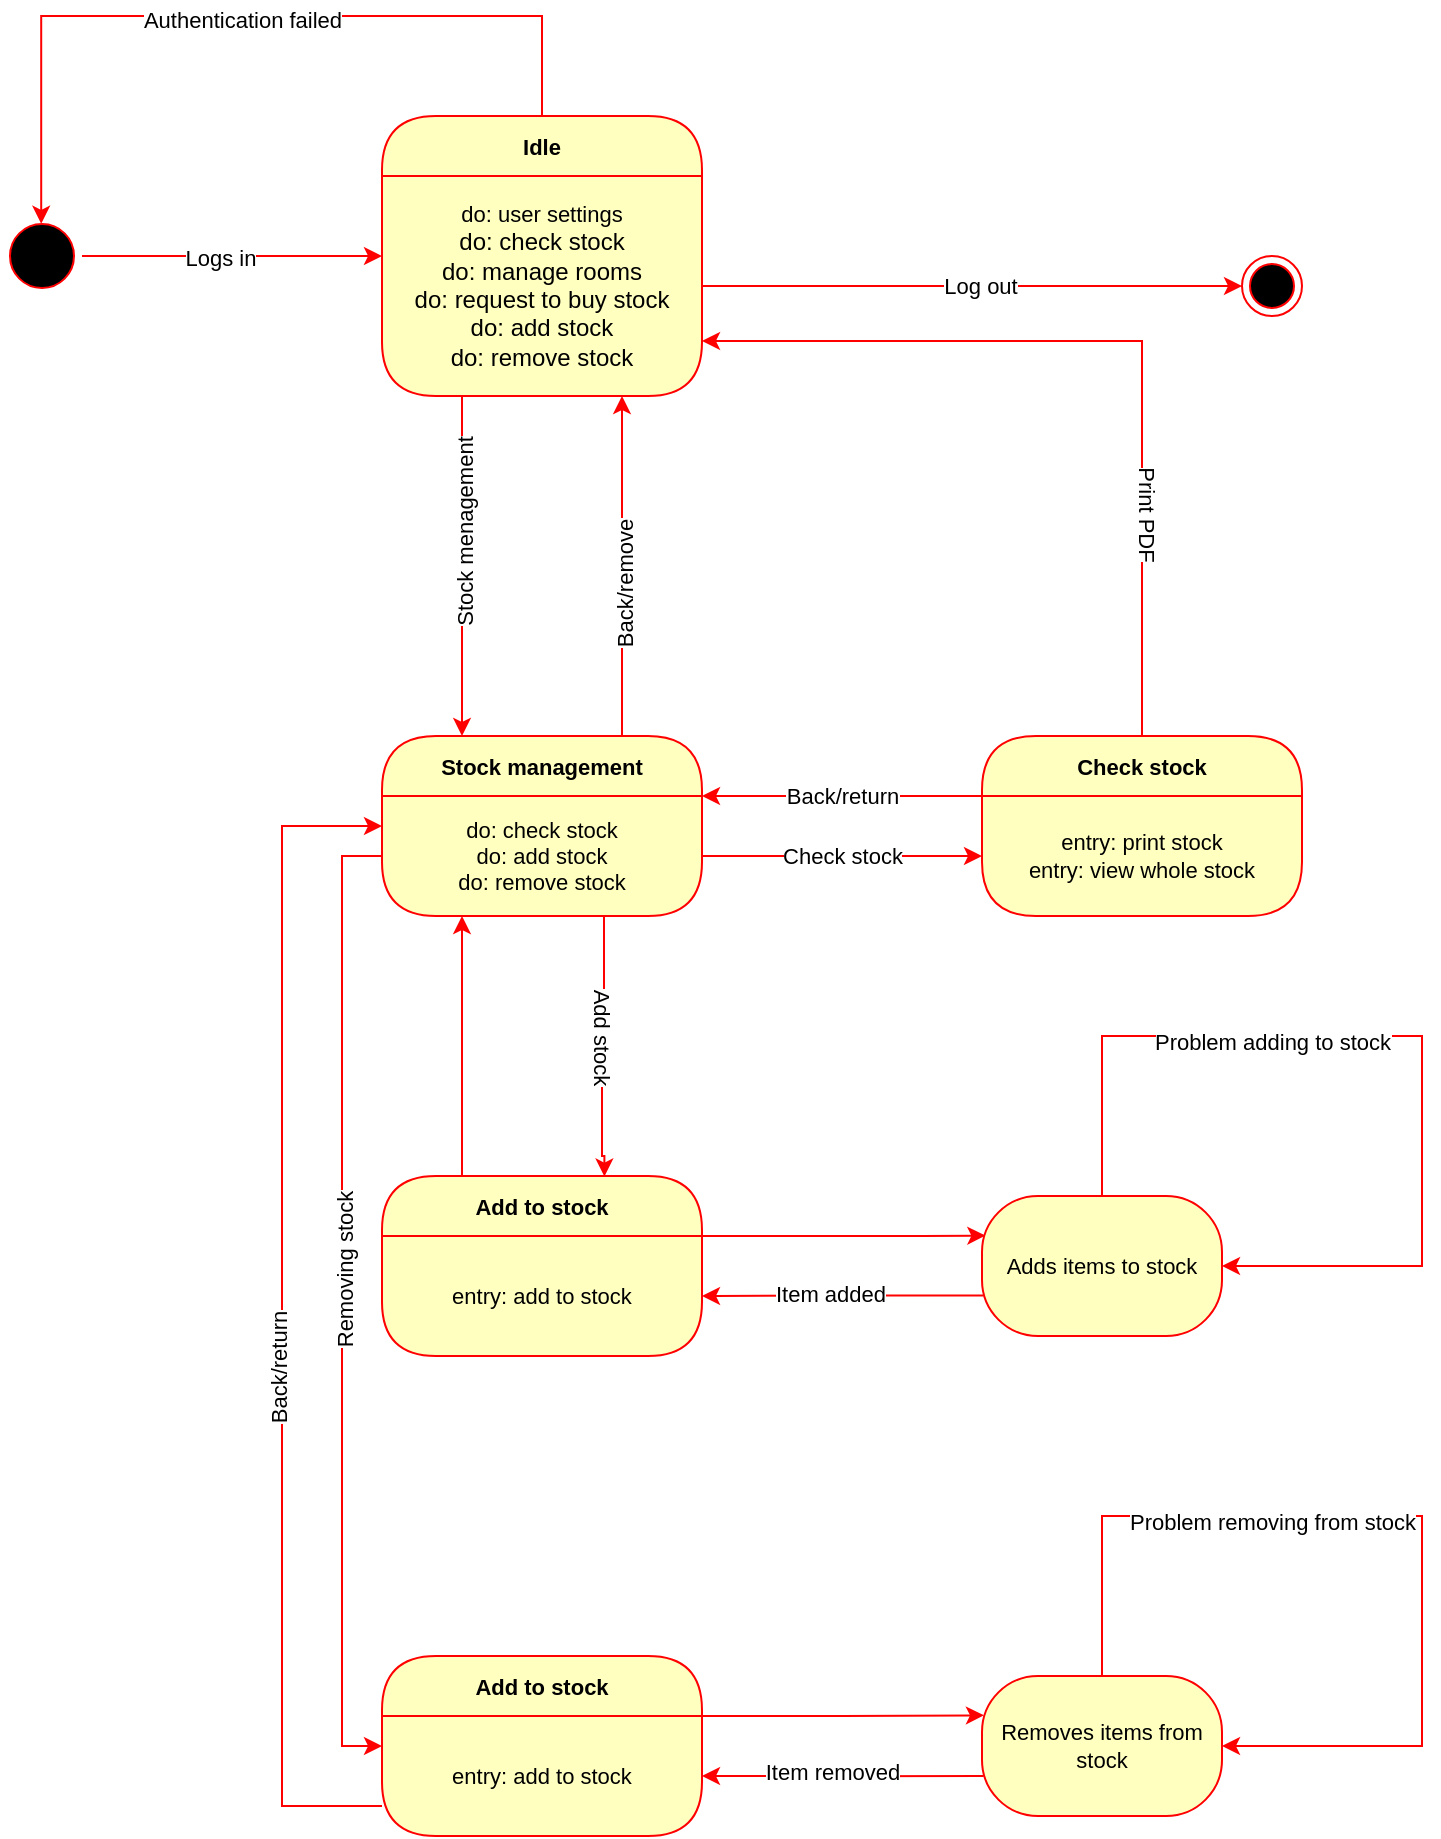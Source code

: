 <mxfile version="20.8.10" type="github">
  <diagram name="Page-1" id="5ZtucSBMowkVCui78OgP">
    <mxGraphModel dx="1050" dy="585" grid="1" gridSize="10" guides="1" tooltips="1" connect="1" arrows="1" fold="1" page="1" pageScale="1" pageWidth="850" pageHeight="1100" math="0" shadow="0">
      <root>
        <mxCell id="0" />
        <mxCell id="1" parent="0" />
        <mxCell id="t4ZMeDfeBf2ha58WEST4-3" style="edgeStyle=orthogonalEdgeStyle;rounded=0;orthogonalLoop=1;jettySize=auto;html=1;strokeColor=#FF0000;exitX=1;exitY=0.5;exitDx=0;exitDy=0;" parent="1" source="t4ZMeDfeBf2ha58WEST4-1" edge="1">
          <mxGeometry relative="1" as="geometry">
            <mxPoint x="270" y="130" as="targetPoint" />
            <mxPoint x="120" y="130" as="sourcePoint" />
          </mxGeometry>
        </mxCell>
        <mxCell id="t4ZMeDfeBf2ha58WEST4-8" value="Logs in" style="edgeLabel;html=1;align=center;verticalAlign=middle;resizable=0;points=[];fontSize=11;fontFamily=Helvetica;fontColor=default;" parent="t4ZMeDfeBf2ha58WEST4-3" vertex="1" connectable="0">
          <mxGeometry x="-0.086" y="-1" relative="1" as="geometry">
            <mxPoint as="offset" />
          </mxGeometry>
        </mxCell>
        <mxCell id="t4ZMeDfeBf2ha58WEST4-1" value="" style="ellipse;html=1;shape=startState;fillColor=#000000;strokeColor=#ff0000;" parent="1" vertex="1">
          <mxGeometry x="80" y="110" width="40" height="40" as="geometry" />
        </mxCell>
        <mxCell id="t4ZMeDfeBf2ha58WEST4-10" style="edgeStyle=orthogonalEdgeStyle;shape=connector;rounded=0;orthogonalLoop=1;jettySize=auto;html=1;exitX=0.5;exitY=0;exitDx=0;exitDy=0;labelBackgroundColor=default;strokeColor=#FF0000;fontFamily=Helvetica;fontSize=11;fontColor=default;endArrow=classic;entryX=0.49;entryY=0.098;entryDx=0;entryDy=0;entryPerimeter=0;" parent="1" source="t4ZMeDfeBf2ha58WEST4-5" target="t4ZMeDfeBf2ha58WEST4-1" edge="1">
          <mxGeometry relative="1" as="geometry">
            <mxPoint x="350" as="targetPoint" />
            <Array as="points">
              <mxPoint x="350" y="10" />
              <mxPoint x="100" y="10" />
            </Array>
          </mxGeometry>
        </mxCell>
        <mxCell id="t4ZMeDfeBf2ha58WEST4-11" value="Authentication failed" style="edgeLabel;html=1;align=center;verticalAlign=middle;resizable=0;points=[];fontSize=11;fontFamily=Helvetica;fontColor=default;" parent="t4ZMeDfeBf2ha58WEST4-10" vertex="1" connectable="0">
          <mxGeometry x="-0.009" y="2" relative="1" as="geometry">
            <mxPoint as="offset" />
          </mxGeometry>
        </mxCell>
        <mxCell id="t4ZMeDfeBf2ha58WEST4-5" value="Idle" style="swimlane;fontStyle=1;align=center;verticalAlign=middle;childLayout=stackLayout;horizontal=1;startSize=30;horizontalStack=0;resizeParent=0;resizeLast=1;container=0;fontColor=#000000;collapsible=0;rounded=1;arcSize=30;strokeColor=#ff0000;fillColor=#ffffc0;swimlaneFillColor=#ffffc0;dropTarget=0;fontFamily=Helvetica;fontSize=11;" parent="1" vertex="1">
          <mxGeometry x="270" y="60" width="160" height="140" as="geometry" />
        </mxCell>
        <mxCell id="t4ZMeDfeBf2ha58WEST4-6" value="do: user settings&lt;br style=&quot;border-color: var(--border-color); font-size: 12px;&quot;&gt;&lt;span style=&quot;font-size: 12px;&quot;&gt;do: check stock&lt;/span&gt;&lt;br style=&quot;border-color: var(--border-color); font-size: 12px;&quot;&gt;&lt;span style=&quot;font-size: 12px;&quot;&gt;do: manage rooms&lt;/span&gt;&lt;br style=&quot;border-color: var(--border-color); font-size: 12px;&quot;&gt;&lt;span style=&quot;font-size: 12px;&quot;&gt;do: request to buy stock&lt;/span&gt;&lt;br style=&quot;border-color: var(--border-color); font-size: 12px;&quot;&gt;&lt;span style=&quot;font-size: 12px;&quot;&gt;do: add stock&lt;/span&gt;&lt;br style=&quot;border-color: var(--border-color); font-size: 12px;&quot;&gt;&lt;span style=&quot;font-size: 12px;&quot;&gt;do: remove stock&lt;/span&gt;" style="text;html=1;strokeColor=none;fillColor=none;align=center;verticalAlign=middle;spacingLeft=4;spacingRight=4;whiteSpace=wrap;overflow=hidden;rotatable=0;fontColor=default;fontSize=11;fontFamily=Helvetica;" parent="t4ZMeDfeBf2ha58WEST4-5" vertex="1">
          <mxGeometry y="30" width="160" height="110" as="geometry" />
        </mxCell>
        <mxCell id="t4ZMeDfeBf2ha58WEST4-15" style="edgeStyle=orthogonalEdgeStyle;shape=connector;rounded=0;orthogonalLoop=1;jettySize=auto;html=1;exitX=0.25;exitY=1;exitDx=0;exitDy=0;labelBackgroundColor=default;strokeColor=#FF0000;fontFamily=Helvetica;fontSize=11;fontColor=default;endArrow=classic;entryX=0.25;entryY=0;entryDx=0;entryDy=0;" parent="1" source="t4ZMeDfeBf2ha58WEST4-6" target="t4ZMeDfeBf2ha58WEST4-21" edge="1">
          <mxGeometry relative="1" as="geometry">
            <mxPoint x="309.793" y="460" as="targetPoint" />
          </mxGeometry>
        </mxCell>
        <mxCell id="t4ZMeDfeBf2ha58WEST4-17" value="Stock menagement" style="edgeLabel;html=1;align=center;verticalAlign=middle;resizable=0;points=[];fontSize=11;fontFamily=Helvetica;fontColor=default;rotation=-90;" parent="t4ZMeDfeBf2ha58WEST4-15" vertex="1" connectable="0">
          <mxGeometry x="-0.198" y="1" relative="1" as="geometry">
            <mxPoint as="offset" />
          </mxGeometry>
        </mxCell>
        <mxCell id="t4ZMeDfeBf2ha58WEST4-16" style="edgeStyle=orthogonalEdgeStyle;shape=connector;rounded=0;orthogonalLoop=1;jettySize=auto;html=1;exitX=0.75;exitY=0;exitDx=0;exitDy=0;labelBackgroundColor=default;strokeColor=#FF0000;fontFamily=Helvetica;fontSize=11;fontColor=default;endArrow=classic;entryX=0.75;entryY=1;entryDx=0;entryDy=0;" parent="1" source="t4ZMeDfeBf2ha58WEST4-21" target="t4ZMeDfeBf2ha58WEST4-6" edge="1">
          <mxGeometry relative="1" as="geometry">
            <mxPoint x="389.793" y="460" as="sourcePoint" />
          </mxGeometry>
        </mxCell>
        <mxCell id="t4ZMeDfeBf2ha58WEST4-18" value="Back/remove" style="edgeLabel;html=1;align=center;verticalAlign=middle;resizable=0;points=[];fontSize=11;fontFamily=Helvetica;fontColor=default;rotation=-90;" parent="t4ZMeDfeBf2ha58WEST4-16" vertex="1" connectable="0">
          <mxGeometry x="-0.103" y="-1" relative="1" as="geometry">
            <mxPoint as="offset" />
          </mxGeometry>
        </mxCell>
        <mxCell id="t4ZMeDfeBf2ha58WEST4-21" value="Stock management" style="swimlane;fontStyle=1;align=center;verticalAlign=middle;childLayout=stackLayout;horizontal=1;startSize=30;horizontalStack=0;resizeParent=0;resizeLast=1;container=0;fontColor=#000000;collapsible=0;rounded=1;arcSize=30;strokeColor=#ff0000;fillColor=#ffffc0;swimlaneFillColor=#ffffc0;dropTarget=0;fontFamily=Helvetica;fontSize=11;" parent="1" vertex="1">
          <mxGeometry x="270" y="370" width="160" height="90" as="geometry" />
        </mxCell>
        <mxCell id="t4ZMeDfeBf2ha58WEST4-22" value="do: check stock&lt;br&gt;do: add stock&lt;br&gt;do: remove stock" style="text;html=1;strokeColor=none;fillColor=none;align=center;verticalAlign=middle;spacingLeft=4;spacingRight=4;whiteSpace=wrap;overflow=hidden;rotatable=0;fontColor=default;fontSize=11;fontFamily=Helvetica;" parent="t4ZMeDfeBf2ha58WEST4-21" vertex="1">
          <mxGeometry y="30" width="160" height="60" as="geometry" />
        </mxCell>
        <mxCell id="t4ZMeDfeBf2ha58WEST4-25" style="edgeStyle=orthogonalEdgeStyle;shape=connector;rounded=0;orthogonalLoop=1;jettySize=auto;html=1;labelBackgroundColor=default;strokeColor=#FF0000;fontFamily=Helvetica;fontSize=11;fontColor=default;endArrow=classic;" parent="1" source="t4ZMeDfeBf2ha58WEST4-6" target="t4ZMeDfeBf2ha58WEST4-26" edge="1">
          <mxGeometry relative="1" as="geometry">
            <mxPoint x="610" y="145" as="targetPoint" />
          </mxGeometry>
        </mxCell>
        <mxCell id="t4ZMeDfeBf2ha58WEST4-27" value="Log out" style="edgeLabel;html=1;align=center;verticalAlign=middle;resizable=0;points=[];fontSize=11;fontFamily=Helvetica;fontColor=default;" parent="t4ZMeDfeBf2ha58WEST4-25" vertex="1" connectable="0">
          <mxGeometry x="0.119" relative="1" as="geometry">
            <mxPoint x="-12" as="offset" />
          </mxGeometry>
        </mxCell>
        <mxCell id="t4ZMeDfeBf2ha58WEST4-26" value="" style="ellipse;html=1;shape=endState;fillColor=#000000;strokeColor=#ff0000;fontFamily=Helvetica;fontSize=11;fontColor=default;" parent="1" vertex="1">
          <mxGeometry x="700" y="130" width="30" height="30" as="geometry" />
        </mxCell>
        <mxCell id="t4ZMeDfeBf2ha58WEST4-28" style="edgeStyle=orthogonalEdgeStyle;shape=connector;rounded=0;orthogonalLoop=1;jettySize=auto;html=1;labelBackgroundColor=default;strokeColor=#FF0000;fontFamily=Helvetica;fontSize=11;fontColor=default;endArrow=classic;" parent="1" source="t4ZMeDfeBf2ha58WEST4-22" edge="1">
          <mxGeometry relative="1" as="geometry">
            <mxPoint x="570" y="430.0" as="targetPoint" />
          </mxGeometry>
        </mxCell>
        <mxCell id="t4ZMeDfeBf2ha58WEST4-32" value="Check stock" style="edgeLabel;html=1;align=center;verticalAlign=middle;resizable=0;points=[];fontSize=11;fontFamily=Helvetica;fontColor=default;" parent="t4ZMeDfeBf2ha58WEST4-28" vertex="1" connectable="0">
          <mxGeometry x="-0.23" relative="1" as="geometry">
            <mxPoint x="16" as="offset" />
          </mxGeometry>
        </mxCell>
        <mxCell id="t4ZMeDfeBf2ha58WEST4-35" style="edgeStyle=orthogonalEdgeStyle;shape=connector;rounded=0;orthogonalLoop=1;jettySize=auto;html=1;entryX=1;entryY=0.75;entryDx=0;entryDy=0;labelBackgroundColor=default;strokeColor=#FF0000;fontFamily=Helvetica;fontSize=11;fontColor=default;endArrow=classic;" parent="1" source="t4ZMeDfeBf2ha58WEST4-29" target="t4ZMeDfeBf2ha58WEST4-6" edge="1">
          <mxGeometry relative="1" as="geometry">
            <Array as="points">
              <mxPoint x="650" y="173" />
            </Array>
          </mxGeometry>
        </mxCell>
        <mxCell id="t4ZMeDfeBf2ha58WEST4-36" value="Print PDF" style="edgeLabel;html=1;align=center;verticalAlign=middle;resizable=0;points=[];fontSize=11;fontFamily=Helvetica;fontColor=default;rotation=90;" parent="t4ZMeDfeBf2ha58WEST4-35" vertex="1" connectable="0">
          <mxGeometry x="-0.465" y="-3" relative="1" as="geometry">
            <mxPoint as="offset" />
          </mxGeometry>
        </mxCell>
        <mxCell id="t4ZMeDfeBf2ha58WEST4-29" value="Check stock" style="swimlane;fontStyle=1;align=center;verticalAlign=middle;childLayout=stackLayout;horizontal=1;startSize=30;horizontalStack=0;resizeParent=0;resizeLast=1;container=0;fontColor=#000000;collapsible=0;rounded=1;arcSize=30;strokeColor=#ff0000;fillColor=#ffffc0;swimlaneFillColor=#ffffc0;dropTarget=0;fontFamily=Helvetica;fontSize=11;" parent="1" vertex="1">
          <mxGeometry x="570" y="370" width="160" height="90" as="geometry" />
        </mxCell>
        <mxCell id="t4ZMeDfeBf2ha58WEST4-30" value="entry: print stock&lt;br&gt;entry: view whole stock" style="text;html=1;strokeColor=none;fillColor=none;align=center;verticalAlign=middle;spacingLeft=4;spacingRight=4;whiteSpace=wrap;overflow=hidden;rotatable=0;fontColor=default;fontSize=11;fontFamily=Helvetica;" parent="t4ZMeDfeBf2ha58WEST4-29" vertex="1">
          <mxGeometry y="30" width="160" height="60" as="geometry" />
        </mxCell>
        <mxCell id="t4ZMeDfeBf2ha58WEST4-31" style="edgeStyle=orthogonalEdgeStyle;shape=connector;rounded=0;orthogonalLoop=1;jettySize=auto;html=1;exitX=0;exitY=0;exitDx=0;exitDy=0;entryX=1;entryY=0;entryDx=0;entryDy=0;labelBackgroundColor=default;strokeColor=#FF0000;fontFamily=Helvetica;fontSize=11;fontColor=default;endArrow=classic;" parent="1" source="t4ZMeDfeBf2ha58WEST4-30" target="t4ZMeDfeBf2ha58WEST4-22" edge="1">
          <mxGeometry relative="1" as="geometry">
            <Array as="points">
              <mxPoint x="480" y="400" />
              <mxPoint x="480" y="400" />
            </Array>
          </mxGeometry>
        </mxCell>
        <mxCell id="t4ZMeDfeBf2ha58WEST4-34" value="Back/return" style="edgeLabel;html=1;align=center;verticalAlign=middle;resizable=0;points=[];fontSize=11;fontFamily=Helvetica;fontColor=default;" parent="t4ZMeDfeBf2ha58WEST4-31" vertex="1" connectable="0">
          <mxGeometry x="0.09" relative="1" as="geometry">
            <mxPoint x="6" as="offset" />
          </mxGeometry>
        </mxCell>
        <mxCell id="t4ZMeDfeBf2ha58WEST4-37" style="edgeStyle=orthogonalEdgeStyle;shape=connector;rounded=0;orthogonalLoop=1;jettySize=auto;html=1;labelBackgroundColor=default;strokeColor=#FF0000;fontFamily=Helvetica;fontSize=11;fontColor=default;endArrow=classic;entryX=0.695;entryY=0.003;entryDx=0;entryDy=0;entryPerimeter=0;" parent="1" source="t4ZMeDfeBf2ha58WEST4-22" target="t4ZMeDfeBf2ha58WEST4-40" edge="1">
          <mxGeometry relative="1" as="geometry">
            <mxPoint x="350" y="590" as="targetPoint" />
            <Array as="points">
              <mxPoint x="381" y="525" />
              <mxPoint x="380" y="525" />
              <mxPoint x="380" y="580" />
              <mxPoint x="381" y="580" />
            </Array>
          </mxGeometry>
        </mxCell>
        <mxCell id="t4ZMeDfeBf2ha58WEST4-38" value="Add stock" style="edgeLabel;html=1;align=center;verticalAlign=middle;resizable=0;points=[];fontSize=11;fontFamily=Helvetica;fontColor=default;rotation=90;" parent="t4ZMeDfeBf2ha58WEST4-37" vertex="1" connectable="0">
          <mxGeometry x="0.18" y="4" relative="1" as="geometry">
            <mxPoint x="-4" y="-17" as="offset" />
          </mxGeometry>
        </mxCell>
        <mxCell id="t4ZMeDfeBf2ha58WEST4-42" style="edgeStyle=orthogonalEdgeStyle;shape=connector;rounded=0;orthogonalLoop=1;jettySize=auto;html=1;labelBackgroundColor=default;strokeColor=#FF0000;fontFamily=Helvetica;fontSize=11;fontColor=default;endArrow=classic;exitX=1;exitY=0;exitDx=0;exitDy=0;entryX=0.014;entryY=0.283;entryDx=0;entryDy=0;entryPerimeter=0;" parent="1" source="t4ZMeDfeBf2ha58WEST4-41" target="t4ZMeDfeBf2ha58WEST4-50" edge="1">
          <mxGeometry relative="1" as="geometry">
            <mxPoint x="560" y="620.0" as="targetPoint" />
            <Array as="points">
              <mxPoint x="540" y="620" />
            </Array>
          </mxGeometry>
        </mxCell>
        <mxCell id="t4ZMeDfeBf2ha58WEST4-60" style="edgeStyle=orthogonalEdgeStyle;shape=connector;rounded=0;orthogonalLoop=1;jettySize=auto;html=1;exitX=0.25;exitY=0;exitDx=0;exitDy=0;entryX=0.25;entryY=1;entryDx=0;entryDy=0;labelBackgroundColor=default;strokeColor=#FF0000;fontFamily=Helvetica;fontSize=11;fontColor=default;endArrow=classic;" parent="1" source="t4ZMeDfeBf2ha58WEST4-40" target="t4ZMeDfeBf2ha58WEST4-22" edge="1">
          <mxGeometry relative="1" as="geometry" />
        </mxCell>
        <mxCell id="t4ZMeDfeBf2ha58WEST4-40" value="Add to stock" style="swimlane;fontStyle=1;align=center;verticalAlign=middle;childLayout=stackLayout;horizontal=1;startSize=30;horizontalStack=0;resizeParent=0;resizeLast=1;container=0;fontColor=#000000;collapsible=0;rounded=1;arcSize=30;strokeColor=#ff0000;fillColor=#ffffc0;swimlaneFillColor=#ffffc0;dropTarget=0;fontFamily=Helvetica;fontSize=11;" parent="1" vertex="1">
          <mxGeometry x="270" y="590" width="160" height="90" as="geometry" />
        </mxCell>
        <mxCell id="t4ZMeDfeBf2ha58WEST4-41" value="entry: add to stock" style="text;html=1;strokeColor=none;fillColor=none;align=center;verticalAlign=middle;spacingLeft=4;spacingRight=4;whiteSpace=wrap;overflow=hidden;rotatable=0;fontColor=default;fontSize=11;fontFamily=Helvetica;" parent="t4ZMeDfeBf2ha58WEST4-40" vertex="1">
          <mxGeometry y="30" width="160" height="60" as="geometry" />
        </mxCell>
        <mxCell id="t4ZMeDfeBf2ha58WEST4-45" style="edgeStyle=orthogonalEdgeStyle;shape=connector;rounded=0;orthogonalLoop=1;jettySize=auto;html=1;exitX=0.006;exitY=0.711;exitDx=0;exitDy=0;entryX=1;entryY=0.5;entryDx=0;entryDy=0;labelBackgroundColor=default;strokeColor=#FF0000;fontFamily=Helvetica;fontSize=11;fontColor=default;endArrow=classic;exitPerimeter=0;" parent="1" source="t4ZMeDfeBf2ha58WEST4-50" target="t4ZMeDfeBf2ha58WEST4-41" edge="1">
          <mxGeometry relative="1" as="geometry">
            <mxPoint x="560" y="650" as="sourcePoint" />
          </mxGeometry>
        </mxCell>
        <mxCell id="t4ZMeDfeBf2ha58WEST4-48" value="Item added" style="edgeLabel;html=1;align=center;verticalAlign=middle;resizable=0;points=[];fontSize=11;fontFamily=Helvetica;fontColor=default;" parent="t4ZMeDfeBf2ha58WEST4-45" vertex="1" connectable="0">
          <mxGeometry x="0.1" y="-1" relative="1" as="geometry">
            <mxPoint as="offset" />
          </mxGeometry>
        </mxCell>
        <mxCell id="t4ZMeDfeBf2ha58WEST4-50" value="Adds items to stock" style="rounded=1;whiteSpace=wrap;html=1;arcSize=40;fontColor=#000000;fillColor=#ffffc0;strokeColor=#ff0000;fontFamily=Helvetica;fontSize=11;" parent="1" vertex="1">
          <mxGeometry x="570" y="600" width="120" height="70" as="geometry" />
        </mxCell>
        <mxCell id="t4ZMeDfeBf2ha58WEST4-52" style="edgeStyle=orthogonalEdgeStyle;shape=connector;rounded=0;orthogonalLoop=1;jettySize=auto;html=1;entryX=1;entryY=0.5;entryDx=0;entryDy=0;labelBackgroundColor=default;strokeColor=#FF0000;fontFamily=Helvetica;fontSize=11;fontColor=default;endArrow=classic;" parent="1" source="t4ZMeDfeBf2ha58WEST4-50" target="t4ZMeDfeBf2ha58WEST4-50" edge="1">
          <mxGeometry relative="1" as="geometry">
            <Array as="points">
              <mxPoint x="630" y="520" />
              <mxPoint x="790" y="520" />
              <mxPoint x="790" y="635" />
            </Array>
          </mxGeometry>
        </mxCell>
        <mxCell id="t4ZMeDfeBf2ha58WEST4-53" value="Problem adding to stock" style="edgeLabel;html=1;align=center;verticalAlign=middle;resizable=0;points=[];fontSize=11;fontFamily=Helvetica;fontColor=default;" parent="t4ZMeDfeBf2ha58WEST4-52" vertex="1" connectable="0">
          <mxGeometry x="-0.368" y="-3" relative="1" as="geometry">
            <mxPoint x="21" as="offset" />
          </mxGeometry>
        </mxCell>
        <mxCell id="t4ZMeDfeBf2ha58WEST4-54" value="Add to stock" style="swimlane;fontStyle=1;align=center;verticalAlign=middle;childLayout=stackLayout;horizontal=1;startSize=30;horizontalStack=0;resizeParent=0;resizeLast=1;container=0;fontColor=#000000;collapsible=0;rounded=1;arcSize=30;strokeColor=#ff0000;fillColor=#ffffc0;swimlaneFillColor=#ffffc0;dropTarget=0;fontFamily=Helvetica;fontSize=11;" parent="1" vertex="1">
          <mxGeometry x="270" y="830" width="160" height="90" as="geometry" />
        </mxCell>
        <mxCell id="t4ZMeDfeBf2ha58WEST4-55" value="entry: add to stock" style="text;html=1;strokeColor=none;fillColor=none;align=center;verticalAlign=middle;spacingLeft=4;spacingRight=4;whiteSpace=wrap;overflow=hidden;rotatable=0;fontColor=default;fontSize=11;fontFamily=Helvetica;" parent="t4ZMeDfeBf2ha58WEST4-54" vertex="1">
          <mxGeometry y="30" width="160" height="60" as="geometry" />
        </mxCell>
        <mxCell id="t4ZMeDfeBf2ha58WEST4-59" style="edgeStyle=orthogonalEdgeStyle;shape=connector;rounded=0;orthogonalLoop=1;jettySize=auto;html=1;exitX=0;exitY=0.5;exitDx=0;exitDy=0;labelBackgroundColor=default;strokeColor=#FF0000;fontFamily=Helvetica;fontSize=11;fontColor=default;endArrow=classic;entryX=0;entryY=0.25;entryDx=0;entryDy=0;" parent="1" source="t4ZMeDfeBf2ha58WEST4-22" target="t4ZMeDfeBf2ha58WEST4-55" edge="1">
          <mxGeometry relative="1" as="geometry">
            <mxPoint x="230" y="420.0" as="targetPoint" />
          </mxGeometry>
        </mxCell>
        <mxCell id="t4ZMeDfeBf2ha58WEST4-62" value="Removing stock" style="edgeLabel;html=1;align=center;verticalAlign=middle;resizable=0;points=[];fontSize=11;fontFamily=Helvetica;fontColor=default;rotation=-90;" parent="t4ZMeDfeBf2ha58WEST4-59" vertex="1" connectable="0">
          <mxGeometry x="-0.063" y="1" relative="1" as="geometry">
            <mxPoint as="offset" />
          </mxGeometry>
        </mxCell>
        <mxCell id="t4ZMeDfeBf2ha58WEST4-61" style="edgeStyle=orthogonalEdgeStyle;shape=connector;rounded=0;orthogonalLoop=1;jettySize=auto;html=1;exitX=0;exitY=0.75;exitDx=0;exitDy=0;labelBackgroundColor=default;strokeColor=#FF0000;fontFamily=Helvetica;fontSize=11;fontColor=default;endArrow=classic;entryX=0;entryY=0.25;entryDx=0;entryDy=0;" parent="1" source="t4ZMeDfeBf2ha58WEST4-55" target="t4ZMeDfeBf2ha58WEST4-22" edge="1">
          <mxGeometry relative="1" as="geometry">
            <mxPoint x="180" y="392.381" as="targetPoint" />
            <Array as="points">
              <mxPoint x="220" y="905" />
              <mxPoint x="220" y="415" />
            </Array>
          </mxGeometry>
        </mxCell>
        <mxCell id="t4ZMeDfeBf2ha58WEST4-63" value="Back/return" style="edgeLabel;html=1;align=center;verticalAlign=middle;resizable=0;points=[];fontSize=11;fontFamily=Helvetica;fontColor=default;rotation=-90;" parent="t4ZMeDfeBf2ha58WEST4-61" vertex="1" connectable="0">
          <mxGeometry x="-0.088" y="2" relative="1" as="geometry">
            <mxPoint as="offset" />
          </mxGeometry>
        </mxCell>
        <mxCell id="t4ZMeDfeBf2ha58WEST4-64" style="edgeStyle=orthogonalEdgeStyle;shape=connector;rounded=0;orthogonalLoop=1;jettySize=auto;html=1;exitX=1;exitY=0;exitDx=0;exitDy=0;labelBackgroundColor=default;strokeColor=#FF0000;fontFamily=Helvetica;fontSize=11;fontColor=default;endArrow=classic;entryX=0.008;entryY=0.281;entryDx=0;entryDy=0;entryPerimeter=0;" parent="1" source="t4ZMeDfeBf2ha58WEST4-55" target="t4ZMeDfeBf2ha58WEST4-72" edge="1">
          <mxGeometry relative="1" as="geometry">
            <mxPoint x="570" y="860" as="targetPoint" />
            <Array as="points">
              <mxPoint x="500" y="860" />
            </Array>
          </mxGeometry>
        </mxCell>
        <mxCell id="t4ZMeDfeBf2ha58WEST4-67" style="edgeStyle=orthogonalEdgeStyle;shape=connector;rounded=0;orthogonalLoop=1;jettySize=auto;html=1;exitX=0.007;exitY=0.715;exitDx=0;exitDy=0;entryX=1;entryY=0.5;entryDx=0;entryDy=0;labelBackgroundColor=default;strokeColor=#FF0000;fontFamily=Helvetica;fontSize=11;fontColor=default;endArrow=classic;exitPerimeter=0;" parent="1" source="t4ZMeDfeBf2ha58WEST4-72" target="t4ZMeDfeBf2ha58WEST4-55" edge="1">
          <mxGeometry relative="1" as="geometry">
            <mxPoint x="570" y="890" as="sourcePoint" />
          </mxGeometry>
        </mxCell>
        <mxCell id="t4ZMeDfeBf2ha58WEST4-69" value="Item removed" style="edgeLabel;html=1;align=center;verticalAlign=middle;resizable=0;points=[];fontSize=11;fontFamily=Helvetica;fontColor=default;" parent="t4ZMeDfeBf2ha58WEST4-67" vertex="1" connectable="0">
          <mxGeometry x="0.086" y="-2" relative="1" as="geometry">
            <mxPoint as="offset" />
          </mxGeometry>
        </mxCell>
        <mxCell id="t4ZMeDfeBf2ha58WEST4-72" value="Removes items from stock" style="rounded=1;whiteSpace=wrap;html=1;arcSize=40;fontColor=#000000;fillColor=#ffffc0;strokeColor=#ff0000;fontFamily=Helvetica;fontSize=11;" parent="1" vertex="1">
          <mxGeometry x="570" y="840" width="120" height="70" as="geometry" />
        </mxCell>
        <mxCell id="t4ZMeDfeBf2ha58WEST4-73" style="edgeStyle=orthogonalEdgeStyle;shape=connector;rounded=0;orthogonalLoop=1;jettySize=auto;html=1;entryX=1;entryY=0.5;entryDx=0;entryDy=0;labelBackgroundColor=default;strokeColor=#FF0000;fontFamily=Helvetica;fontSize=11;fontColor=default;endArrow=classic;" parent="1" edge="1">
          <mxGeometry relative="1" as="geometry">
            <mxPoint x="630" y="840" as="sourcePoint" />
            <mxPoint x="690" y="875" as="targetPoint" />
            <Array as="points">
              <mxPoint x="630" y="760" />
              <mxPoint x="790" y="760" />
              <mxPoint x="790" y="875" />
            </Array>
          </mxGeometry>
        </mxCell>
        <mxCell id="t4ZMeDfeBf2ha58WEST4-74" value="Problem removing from stock" style="edgeLabel;html=1;align=center;verticalAlign=middle;resizable=0;points=[];fontSize=11;fontFamily=Helvetica;fontColor=default;" parent="t4ZMeDfeBf2ha58WEST4-73" vertex="1" connectable="0">
          <mxGeometry x="-0.368" y="-3" relative="1" as="geometry">
            <mxPoint x="21" as="offset" />
          </mxGeometry>
        </mxCell>
      </root>
    </mxGraphModel>
  </diagram>
</mxfile>
